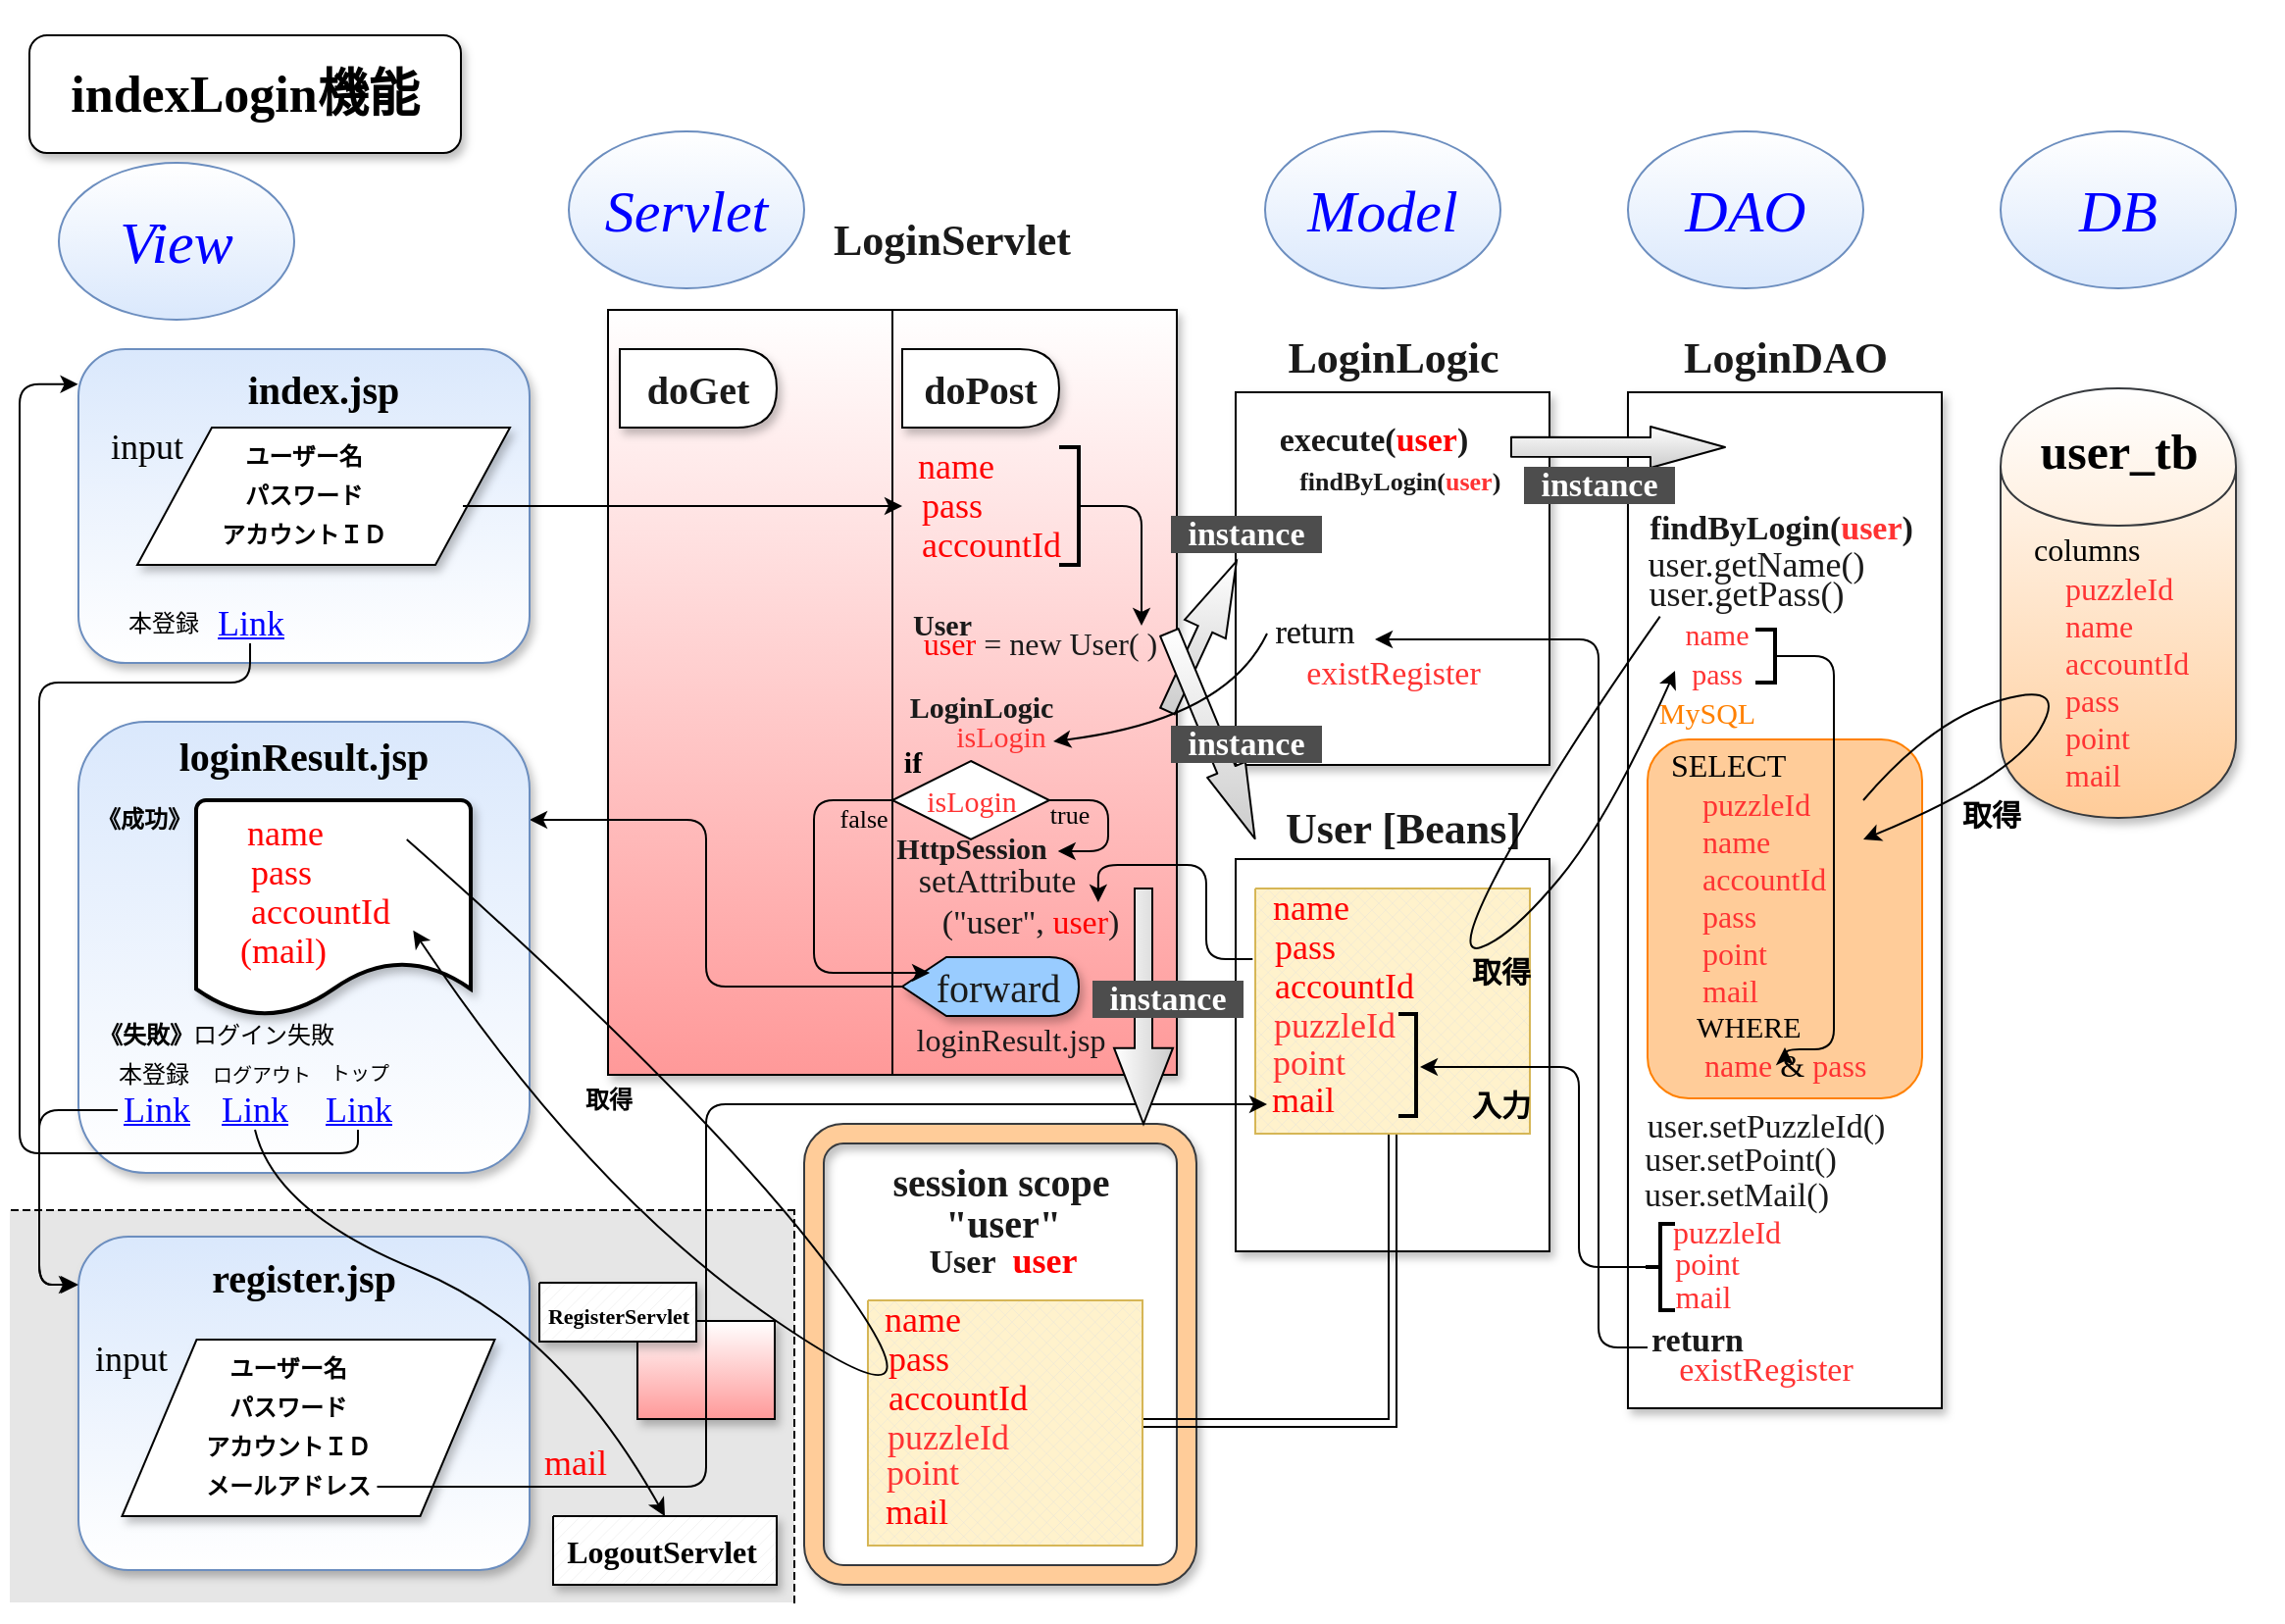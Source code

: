 <mxfile version="13.3.1" type="device"><diagram id="QPoY-vpcCFSdXZJD6FM7" name="ページ1"><mxGraphModel dx="1086" dy="1633" grid="1" gridSize="10" guides="1" tooltips="1" connect="1" arrows="1" fold="1" page="1" pageScale="1" pageWidth="1169" pageHeight="827" math="0" shadow="0"><root><mxCell id="0"/><mxCell id="1" parent="0"/><mxCell id="oRYiJthexPMPnbaSj2O3-43" value="" style="shape=partialRectangle;whiteSpace=wrap;html=1;bottom=0;right=0;fillColor=#E6E6E6;fontSize=17;flipH=1;dashed=1;" vertex="1" parent="1"><mxGeometry x="10" y="-210" width="400" height="200" as="geometry"/></mxCell><mxCell id="UC2Z-xku0_6Qeb9nt9-P-64" value="" style="rounded=0;whiteSpace=wrap;html=1;labelBackgroundColor=none;fillColor=#FFFFFF;gradientColor=none;fontFamily=Times New Roman;fontSize=17;fontColor=#FFFFFF;shadow=1;" parent="1" vertex="1"><mxGeometry x="835" y="-627" width="160" height="518" as="geometry"/></mxCell><mxCell id="UC2Z-xku0_6Qeb9nt9-P-124" value="" style="rounded=1;whiteSpace=wrap;html=1;shadow=0;fillColor=#ffcc99;fontFamily=Times New Roman;fontSize=15;align=left;strokeColor=#FF8000;" parent="1" vertex="1"><mxGeometry x="845" y="-450" width="140" height="183" as="geometry"/></mxCell><mxCell id="6KeCj7xjUe7xopuz2Fny-77" value="" style="verticalLabelPosition=bottom;verticalAlign=top;html=1;shape=mxgraph.basic.rounded_frame;dx=10;labelBackgroundColor=none;fillColor=#ffcc99;fontFamily=Times New Roman;fontSize=17;strokeColor=#36393d;shadow=1;" parent="1" vertex="1"><mxGeometry x="415" y="-254" width="200" height="235" as="geometry"/></mxCell><mxCell id="6KeCj7xjUe7xopuz2Fny-78" value="&lt;b style=&quot;font-size: 20px;&quot;&gt;&lt;font style=&quot;font-size: 20px;&quot;&gt;session scope&lt;/font&gt;&lt;/b&gt;" style="text;html=1;align=center;verticalAlign=middle;resizable=0;points=[];autosize=1;fontSize=20;fontFamily=Times New Roman;fontColor=#1A1A1A;" parent="6KeCj7xjUe7xopuz2Fny-77" vertex="1"><mxGeometry x="35.003" y="14.003" width="130" height="30" as="geometry"/></mxCell><mxCell id="6KeCj7xjUe7xopuz2Fny-79" value="&quot;user&quot;" style="text;html=1;align=center;verticalAlign=middle;resizable=0;points=[];autosize=1;fontSize=20;fontFamily=Times New Roman;fontColor=#1A1A1A;fontStyle=1" parent="6KeCj7xjUe7xopuz2Fny-77" vertex="1"><mxGeometry x="66.253" y="35" width="70" height="30" as="geometry"/></mxCell><mxCell id="6KeCj7xjUe7xopuz2Fny-82" value="&lt;b&gt;User&amp;nbsp; &lt;font style=&quot;font-size: 18px&quot; color=&quot;#ff0000&quot;&gt;user&lt;/font&gt;&lt;/b&gt;" style="text;html=1;align=center;verticalAlign=middle;resizable=0;points=[];autosize=1;fontSize=17;fontFamily=Times New Roman;fontColor=#1A1A1A;" parent="6KeCj7xjUe7xopuz2Fny-77" vertex="1"><mxGeometry x="56.25" y="55" width="90" height="30" as="geometry"/></mxCell><mxCell id="6KeCj7xjUe7xopuz2Fny-43" value="" style="rounded=0;whiteSpace=wrap;html=1;labelBackgroundColor=none;fontFamily=Times New Roman;fontSize=15;shadow=1;" parent="1" vertex="1"><mxGeometry x="635" y="-389" width="160" height="200" as="geometry"/></mxCell><mxCell id="UC2Z-xku0_6Qeb9nt9-P-14" style="edgeStyle=orthogonalEdgeStyle;rounded=0;orthogonalLoop=1;jettySize=auto;html=1;exitX=0.5;exitY=1;exitDx=0;exitDy=0;exitPerimeter=0;entryX=1;entryY=0.5;entryDx=0;entryDy=0;entryPerimeter=0;shape=link;" parent="1" source="6KeCj7xjUe7xopuz2Fny-51" target="UC2Z-xku0_6Qeb9nt9-P-86" edge="1"><mxGeometry relative="1" as="geometry"><mxPoint x="586.25" y="-84" as="targetPoint"/><Array as="points"><mxPoint x="715" y="-101"/></Array></mxGeometry></mxCell><mxCell id="6KeCj7xjUe7xopuz2Fny-51" value="" style="verticalLabelPosition=bottom;verticalAlign=top;html=1;shape=mxgraph.basic.patternFillRect;fillStyle=diagGrid;step=5;fillStrokeWidth=0.2;fillStrokeColor=#dddddd;labelBackgroundColor=none;fillColor=#fff2cc;fontFamily=Times New Roman;fontSize=22;strokeColor=#d6b656;shadow=0;" parent="1" vertex="1"><mxGeometry x="645" y="-374" width="140" height="125" as="geometry"/></mxCell><mxCell id="ID-fYk0ZeCAciEOHCTez-2" value="" style="rounded=1;whiteSpace=wrap;html=1;fontFamily=Times New Roman;fontSize=20;fillColor=#dae8fc;strokeColor=#6c8ebf;gradientColor=#ffffff;shadow=1;" parent="1" vertex="1"><mxGeometry x="45" y="-649" width="230" height="160" as="geometry"/></mxCell><mxCell id="6KeCj7xjUe7xopuz2Fny-11" value="" style="rounded=1;whiteSpace=wrap;html=1;fontFamily=Times New Roman;fontSize=20;fillColor=#dae8fc;strokeColor=#6c8ebf;gradientColor=#ffffff;shadow=1;" parent="1" vertex="1"><mxGeometry x="45" y="-196.5" width="230" height="170" as="geometry"/></mxCell><mxCell id="6KeCj7xjUe7xopuz2Fny-5" value="" style="shape=parallelogram;perimeter=parallelogramPerimeter;whiteSpace=wrap;html=1;gradientColor=#ffffff;fontFamily=Times New Roman;fontSize=15;shadow=1;" parent="1" vertex="1"><mxGeometry x="75" y="-609" width="190" height="70" as="geometry"/></mxCell><mxCell id="ID-fYk0ZeCAciEOHCTez-1" value="&lt;font style=&quot;font-size: 26px&quot;&gt;indexLogin機能&lt;/font&gt;" style="rounded=1;whiteSpace=wrap;html=1;fontSize=20;fontFamily=Times New Roman;fontStyle=1;shadow=1;" parent="1" vertex="1"><mxGeometry x="20" y="-809" width="220" height="60" as="geometry"/></mxCell><mxCell id="ID-fYk0ZeCAciEOHCTez-3" value="&lt;i&gt;&lt;font style=&quot;font-size: 30px&quot;&gt;View&lt;/font&gt;&lt;/i&gt;" style="ellipse;whiteSpace=wrap;html=1;fontFamily=Times New Roman;fontSize=20;fillColor=#dae8fc;strokeColor=#6c8ebf;gradientColor=#ffffff;gradientDirection=north;fontColor=#0000FF;" parent="1" vertex="1"><mxGeometry x="35" y="-744" width="120" height="80" as="geometry"/></mxCell><mxCell id="6KeCj7xjUe7xopuz2Fny-1" value="index.jsp" style="text;html=1;strokeColor=none;fillColor=none;align=center;verticalAlign=middle;whiteSpace=wrap;rounded=0;fontFamily=Times New Roman;fontSize=20;fontStyle=1" parent="1" vertex="1"><mxGeometry x="125" y="-649" width="90" height="40" as="geometry"/></mxCell><mxCell id="6KeCj7xjUe7xopuz2Fny-2" value="ユーザー名" style="text;html=1;strokeColor=none;fillColor=none;align=center;verticalAlign=middle;whiteSpace=wrap;rounded=0;fontFamily=Times New Roman;fontSize=12;fontStyle=1" parent="1" vertex="1"><mxGeometry x="115" y="-609" width="90" height="30" as="geometry"/></mxCell><mxCell id="6KeCj7xjUe7xopuz2Fny-6" value="パスワード" style="text;html=1;strokeColor=none;fillColor=none;align=center;verticalAlign=middle;whiteSpace=wrap;rounded=0;fontFamily=Times New Roman;fontSize=12;fontStyle=1" parent="1" vertex="1"><mxGeometry x="115" y="-589" width="90" height="30" as="geometry"/></mxCell><mxCell id="6KeCj7xjUe7xopuz2Fny-7" value="アカウントＩＤ" style="text;html=1;strokeColor=none;fillColor=none;align=center;verticalAlign=middle;whiteSpace=wrap;rounded=0;fontFamily=Times New Roman;fontSize=12;fontStyle=1" parent="1" vertex="1"><mxGeometry x="115" y="-569" width="90" height="30" as="geometry"/></mxCell><mxCell id="6KeCj7xjUe7xopuz2Fny-10" value="input" style="text;html=1;strokeColor=none;fillColor=none;align=center;verticalAlign=middle;whiteSpace=wrap;rounded=0;fontFamily=Times New Roman;fontSize=18;" parent="1" vertex="1"><mxGeometry x="50" y="-609" width="60" height="20" as="geometry"/></mxCell><mxCell id="6KeCj7xjUe7xopuz2Fny-13" value="Link" style="text;html=1;strokeColor=none;fillColor=none;align=center;verticalAlign=middle;whiteSpace=wrap;rounded=0;fontFamily=Times New Roman;fontSize=18;fontColor=#0000FF;fontStyle=4" parent="1" vertex="1"><mxGeometry x="112.5" y="-519" width="40" height="20" as="geometry"/></mxCell><mxCell id="6KeCj7xjUe7xopuz2Fny-12" value="" style="edgeStyle=orthogonalEdgeStyle;rounded=1;orthogonalLoop=1;jettySize=auto;html=1;fontFamily=Times New Roman;fontSize=18;exitX=0.5;exitY=1;exitDx=0;exitDy=0;" parent="1" source="6KeCj7xjUe7xopuz2Fny-13" edge="1"><mxGeometry relative="1" as="geometry"><Array as="points"><mxPoint x="133" y="-479"/><mxPoint x="25" y="-479"/><mxPoint x="25" y="-172"/></Array><mxPoint x="44" y="-172" as="targetPoint"/></mxGeometry></mxCell><mxCell id="6KeCj7xjUe7xopuz2Fny-17" value="register.jsp" style="text;html=1;strokeColor=none;fillColor=none;align=center;verticalAlign=middle;whiteSpace=wrap;rounded=0;fontFamily=Times New Roman;fontSize=20;fontStyle=1" parent="1" vertex="1"><mxGeometry x="115" y="-196.5" width="90" height="40" as="geometry"/></mxCell><mxCell id="6KeCj7xjUe7xopuz2Fny-18" value="" style="shape=parallelogram;perimeter=parallelogramPerimeter;whiteSpace=wrap;html=1;gradientColor=#ffffff;fontFamily=Times New Roman;fontSize=15;shadow=1;" parent="1" vertex="1"><mxGeometry x="67.25" y="-144" width="190" height="90" as="geometry"/></mxCell><mxCell id="6KeCj7xjUe7xopuz2Fny-19" value="ユーザー名" style="text;html=1;strokeColor=none;fillColor=none;align=center;verticalAlign=middle;whiteSpace=wrap;rounded=0;fontFamily=Times New Roman;fontSize=12;fontStyle=1" parent="1" vertex="1"><mxGeometry x="107.25" y="-144" width="90" height="30" as="geometry"/></mxCell><mxCell id="6KeCj7xjUe7xopuz2Fny-20" value="パスワード" style="text;html=1;strokeColor=none;fillColor=none;align=center;verticalAlign=middle;whiteSpace=wrap;rounded=0;fontFamily=Times New Roman;fontSize=12;fontStyle=1" parent="1" vertex="1"><mxGeometry x="107.25" y="-124" width="90" height="30" as="geometry"/></mxCell><mxCell id="6KeCj7xjUe7xopuz2Fny-21" value="アカウントＩＤ" style="text;html=1;strokeColor=none;fillColor=none;align=center;verticalAlign=middle;whiteSpace=wrap;rounded=0;fontFamily=Times New Roman;fontSize=12;fontStyle=1" parent="1" vertex="1"><mxGeometry x="107.25" y="-104" width="90" height="30" as="geometry"/></mxCell><mxCell id="6KeCj7xjUe7xopuz2Fny-22" value="input" style="text;html=1;strokeColor=none;fillColor=none;align=center;verticalAlign=middle;whiteSpace=wrap;rounded=0;fontFamily=Times New Roman;fontSize=18;" parent="1" vertex="1"><mxGeometry x="42.25" y="-144" width="60" height="20" as="geometry"/></mxCell><mxCell id="6KeCj7xjUe7xopuz2Fny-24" value="メールアドレス" style="text;html=1;strokeColor=none;fillColor=none;align=center;verticalAlign=middle;whiteSpace=wrap;rounded=0;fontFamily=Times New Roman;fontSize=12;fontStyle=1" parent="1" vertex="1"><mxGeometry x="107.25" y="-84" width="90" height="30" as="geometry"/></mxCell><mxCell id="6KeCj7xjUe7xopuz2Fny-25" value="&lt;span style=&quot;font-size: 30px&quot;&gt;&lt;i&gt;Servlet&lt;/i&gt;&lt;/span&gt;" style="ellipse;whiteSpace=wrap;html=1;fontFamily=Times New Roman;fontSize=20;fillColor=#dae8fc;strokeColor=#6c8ebf;gradientColor=#ffffff;gradientDirection=north;fontColor=#0000FF;" parent="1" vertex="1"><mxGeometry x="295" y="-760" width="120" height="80" as="geometry"/></mxCell><mxCell id="UC2Z-xku0_6Qeb9nt9-P-68" style="edgeStyle=orthogonalEdgeStyle;rounded=1;comic=0;orthogonalLoop=1;jettySize=auto;html=1;exitX=1.014;exitY=0.7;exitDx=0;exitDy=0;entryX=1;entryY=0.687;entryDx=0;entryDy=0;entryPerimeter=0;fontFamily=Times New Roman;fontSize=16;exitPerimeter=0;" parent="1" source="6KeCj7xjUe7xopuz2Fny-75" target="6KeCj7xjUe7xopuz2Fny-75" edge="1"><mxGeometry relative="1" as="geometry"><Array as="points"><mxPoint x="605" y="-384"/></Array></mxGeometry></mxCell><mxCell id="UC2Z-xku0_6Qeb9nt9-P-69" style="edgeStyle=orthogonalEdgeStyle;rounded=1;comic=0;orthogonalLoop=1;jettySize=auto;html=1;exitX=1;exitY=0.5;exitDx=0;exitDy=0;fontFamily=Times New Roman;fontSize=16;" parent="1" source="6KeCj7xjUe7xopuz2Fny-27" edge="1"><mxGeometry relative="1" as="geometry"><mxPoint x="605" y="-474" as="targetPoint"/></mxGeometry></mxCell><mxCell id="6KeCj7xjUe7xopuz2Fny-27" value="" style="shape=process;whiteSpace=wrap;html=1;backgroundOutline=1;gradientColor=#ffffff;fontFamily=Times New Roman;fontSize=12;fontColor=#0000FF;size=0.5;labelBackgroundColor=none;fillColor=#FF9999;gradientDirection=north;shadow=1;" parent="1" vertex="1"><mxGeometry x="315" y="-669" width="290" height="390" as="geometry"/></mxCell><mxCell id="6KeCj7xjUe7xopuz2Fny-28" value="&lt;b&gt;&lt;font color=&quot;#1a1a1a&quot; style=&quot;font-size: 20px&quot;&gt;doGet&lt;/font&gt;&lt;/b&gt;" style="shape=delay;whiteSpace=wrap;html=1;gradientColor=#ffffff;fontFamily=Times New Roman;fontSize=12;fontColor=#0000FF;spacingLeft=0;shadow=1;" parent="1" vertex="1"><mxGeometry x="321" y="-649" width="80" height="40" as="geometry"/></mxCell><mxCell id="6KeCj7xjUe7xopuz2Fny-29" value="&lt;font style=&quot;font-size: 20px&quot;&gt;doPost&lt;/font&gt;" style="shape=delay;whiteSpace=wrap;html=1;gradientColor=#ffffff;fontFamily=Times New Roman;fontSize=12;fontColor=#1A1A1A;fontStyle=1;shadow=1;" parent="1" vertex="1"><mxGeometry x="465" y="-649" width="80" height="40" as="geometry"/></mxCell><mxCell id="6KeCj7xjUe7xopuz2Fny-30" value="&lt;span style=&quot;font-size: 18px&quot;&gt;&lt;font color=&quot;#ff0000&quot;&gt;name&lt;/font&gt;&lt;/span&gt;" style="text;html=1;align=center;verticalAlign=middle;resizable=0;points=[];autosize=1;fontSize=12;fontFamily=Times New Roman;fontColor=#1A1A1A;spacingLeft=3;" parent="1" vertex="1"><mxGeometry x="460" y="-599" width="60" height="20" as="geometry"/></mxCell><mxCell id="6KeCj7xjUe7xopuz2Fny-31" value="&lt;span style=&quot;font-size: 18px&quot;&gt;&lt;font color=&quot;#ff0000&quot;&gt;pass&lt;/font&gt;&lt;/span&gt;" style="text;html=1;align=center;verticalAlign=middle;resizable=0;points=[];autosize=1;fontSize=12;fontFamily=Times New Roman;fontColor=#1A1A1A;" parent="1" vertex="1"><mxGeometry x="465" y="-579" width="50" height="20" as="geometry"/></mxCell><mxCell id="6KeCj7xjUe7xopuz2Fny-32" value="&lt;span style=&quot;font-size: 18px&quot;&gt;&lt;font color=&quot;#ff0000&quot;&gt;accountId&lt;/font&gt;&lt;/span&gt;" style="text;html=1;align=center;verticalAlign=middle;resizable=0;points=[];autosize=1;fontSize=12;fontFamily=Times New Roman;fontColor=#1A1A1A;" parent="1" vertex="1"><mxGeometry x="465" y="-559" width="90" height="20" as="geometry"/></mxCell><mxCell id="6KeCj7xjUe7xopuz2Fny-35" value="" style="edgeStyle=elbowEdgeStyle;elbow=horizontal;endArrow=classic;html=1;fontFamily=Times New Roman;fontSize=12;fontColor=#1A1A1A;" parent="1" target="6KeCj7xjUe7xopuz2Fny-31" edge="1"><mxGeometry width="50" height="50" relative="1" as="geometry"><mxPoint x="241" y="-569" as="sourcePoint"/><mxPoint x="295" y="-629" as="targetPoint"/><Array as="points"><mxPoint x="270" y="-569"/><mxPoint x="295" y="-569"/></Array></mxGeometry></mxCell><mxCell id="6KeCj7xjUe7xopuz2Fny-36" value="&lt;span style=&quot;font-size: 30px&quot;&gt;&lt;i&gt;Model&lt;/i&gt;&lt;/span&gt;" style="ellipse;whiteSpace=wrap;html=1;fontFamily=Times New Roman;fontSize=20;fillColor=#dae8fc;strokeColor=#6c8ebf;gradientColor=#ffffff;gradientDirection=north;fontColor=#0000FF;" parent="1" vertex="1"><mxGeometry x="650" y="-760" width="120" height="80" as="geometry"/></mxCell><mxCell id="6KeCj7xjUe7xopuz2Fny-42" value="&lt;b style=&quot;font-size: 15px;&quot;&gt;User&lt;/b&gt;" style="text;html=1;align=center;verticalAlign=middle;resizable=0;points=[];autosize=1;fontSize=15;fontFamily=Times New Roman;fontColor=#1A1A1A;" parent="1" vertex="1"><mxGeometry x="460" y="-519" width="50" height="20" as="geometry"/></mxCell><mxCell id="6KeCj7xjUe7xopuz2Fny-44" value="LoginServlet" style="text;html=1;align=center;verticalAlign=middle;resizable=0;points=[];autosize=1;fontSize=22;fontFamily=Times New Roman;fontColor=#1A1A1A;fontStyle=1" parent="1" vertex="1"><mxGeometry x="420" y="-719" width="140" height="30" as="geometry"/></mxCell><mxCell id="6KeCj7xjUe7xopuz2Fny-45" value="User [Beans]" style="text;html=1;align=center;verticalAlign=middle;resizable=0;points=[];autosize=1;fontSize=22;fontFamily=Times New Roman;fontColor=#1A1A1A;fontStyle=1" parent="1" vertex="1"><mxGeometry x="650" y="-419" width="140" height="30" as="geometry"/></mxCell><mxCell id="6KeCj7xjUe7xopuz2Fny-46" value="&lt;span style=&quot;font-size: 18px&quot;&gt;&lt;font color=&quot;#ff0000&quot;&gt;accountId&lt;/font&gt;&lt;/span&gt;" style="text;html=1;align=center;verticalAlign=middle;resizable=0;points=[];autosize=1;fontSize=12;fontFamily=Times New Roman;fontColor=#1A1A1A;" parent="1" vertex="1"><mxGeometry x="645" y="-334" width="90" height="20" as="geometry"/></mxCell><mxCell id="6KeCj7xjUe7xopuz2Fny-48" value="&lt;span style=&quot;font-size: 18px&quot;&gt;&lt;font color=&quot;#ff0000&quot;&gt;pass&lt;/font&gt;&lt;/span&gt;" style="text;html=1;align=center;verticalAlign=middle;resizable=0;points=[];autosize=1;fontSize=12;fontFamily=Times New Roman;fontColor=#1A1A1A;" parent="1" vertex="1"><mxGeometry x="645" y="-354" width="50" height="20" as="geometry"/></mxCell><mxCell id="UC2Z-xku0_6Qeb9nt9-P-25" value="" style="edgeStyle=orthogonalEdgeStyle;rounded=1;comic=0;orthogonalLoop=1;jettySize=auto;html=1;fontFamily=Times New Roman;entryX=0.871;entryY=0.5;entryDx=0;entryDy=0;entryPerimeter=0;exitX=-0.015;exitY=-0.2;exitDx=0;exitDy=0;exitPerimeter=0;" parent="1" source="6KeCj7xjUe7xopuz2Fny-46" target="6KeCj7xjUe7xopuz2Fny-75" edge="1"><mxGeometry relative="1" as="geometry"><Array as="points"><mxPoint x="620" y="-338"/><mxPoint x="620" y="-386"/><mxPoint x="565" y="-386"/></Array></mxGeometry></mxCell><mxCell id="6KeCj7xjUe7xopuz2Fny-49" value="&lt;span style=&quot;font-size: 18px&quot;&gt;&lt;font color=&quot;#ff0000&quot;&gt;name&lt;/font&gt;&lt;/span&gt;" style="text;html=1;align=center;verticalAlign=middle;resizable=0;points=[];autosize=1;fontSize=12;fontFamily=Times New Roman;fontColor=#1A1A1A;spacingLeft=5;" parent="1" vertex="1"><mxGeometry x="640" y="-374" width="60" height="20" as="geometry"/></mxCell><mxCell id="6KeCj7xjUe7xopuz2Fny-50" value="&lt;font color=&quot;#ff0000&quot;&gt;&lt;span style=&quot;font-size: 18px&quot;&gt;mail&lt;/span&gt;&lt;/font&gt;" style="text;html=1;align=center;verticalAlign=middle;resizable=0;points=[];autosize=1;fontSize=12;fontFamily=Times New Roman;fontColor=#1A1A1A;spacingLeft=-2;" parent="1" vertex="1"><mxGeometry x="645" y="-276" width="50" height="20" as="geometry"/></mxCell><mxCell id="6KeCj7xjUe7xopuz2Fny-52" value="" style="edgeStyle=segmentEdgeStyle;endArrow=classic;html=1;fontFamily=Times New Roman;fontSize=22;fontColor=#1A1A1A;endSize=6;targetPerimeterSpacing=0;" parent="1" edge="1"><mxGeometry width="50" height="50" relative="1" as="geometry"><mxPoint x="555" y="-569" as="sourcePoint"/><mxPoint x="587" y="-508" as="targetPoint"/><Array as="points"><mxPoint x="587" y="-569"/></Array></mxGeometry></mxCell><mxCell id="6KeCj7xjUe7xopuz2Fny-53" value="" style="strokeWidth=2;html=1;shape=mxgraph.flowchart.annotation_1;align=left;pointerEvents=1;labelBackgroundColor=none;fillColor=#3399FF;gradientColor=#ffffff;fontFamily=Times New Roman;fontSize=22;fontColor=#1A1A1A;flipH=1;" parent="1" vertex="1"><mxGeometry x="545" y="-599" width="10" height="60" as="geometry"/></mxCell><mxCell id="6KeCj7xjUe7xopuz2Fny-58" value="&lt;font color=&quot;#ff0000&quot;&gt;&lt;span style=&quot;font-size: 18px&quot;&gt;mail&lt;/span&gt;&lt;/font&gt;" style="text;html=1;align=center;verticalAlign=middle;resizable=0;points=[];autosize=1;fontSize=12;fontFamily=Times New Roman;fontColor=#1A1A1A;spacingLeft=3;" parent="1" vertex="1"><mxGeometry x="271" y="-91.5" width="50" height="20" as="geometry"/></mxCell><mxCell id="6KeCj7xjUe7xopuz2Fny-59" value="&lt;span style=&quot;font-size: 30px&quot;&gt;&lt;i&gt;DAO&lt;/i&gt;&lt;/span&gt;" style="ellipse;whiteSpace=wrap;html=1;fontFamily=Times New Roman;fontSize=20;fillColor=#dae8fc;strokeColor=#6c8ebf;gradientColor=#ffffff;gradientDirection=north;fontColor=#0000FF;" parent="1" vertex="1"><mxGeometry x="835" y="-760" width="120" height="80" as="geometry"/></mxCell><mxCell id="6KeCj7xjUe7xopuz2Fny-60" value="&lt;span style=&quot;font-size: 30px&quot;&gt;&lt;i&gt;DB&lt;/i&gt;&lt;/span&gt;" style="ellipse;whiteSpace=wrap;html=1;fontFamily=Times New Roman;fontSize=20;fillColor=#dae8fc;strokeColor=#6c8ebf;gradientColor=#ffffff;gradientDirection=north;fontColor=#0000FF;" parent="1" vertex="1"><mxGeometry x="1025" y="-760" width="120" height="80" as="geometry"/></mxCell><mxCell id="6KeCj7xjUe7xopuz2Fny-61" value="" style="shape=cylinder;whiteSpace=wrap;html=1;boundedLbl=1;backgroundOutline=1;labelBackgroundColor=none;fillColor=#ffcc99;fontFamily=Times New Roman;fontSize=17;gradientDirection=north;strokeColor=#36393d;gradientColor=#ffffff;shadow=1;" parent="1" vertex="1"><mxGeometry x="1025" y="-629" width="120" height="219" as="geometry"/></mxCell><mxCell id="6KeCj7xjUe7xopuz2Fny-62" value="" style="rounded=0;whiteSpace=wrap;html=1;labelBackgroundColor=none;fillColor=#FFFFFF;gradientColor=none;fontFamily=Times New Roman;fontSize=17;fontColor=#FFFFFF;shadow=1;" parent="1" vertex="1"><mxGeometry x="635" y="-627" width="160" height="190" as="geometry"/></mxCell><mxCell id="6KeCj7xjUe7xopuz2Fny-64" value="LoginLogic" style="text;html=1;align=center;verticalAlign=middle;resizable=0;points=[];autosize=1;fontSize=22;fontFamily=Times New Roman;fontColor=#1A1A1A;fontStyle=1" parent="1" vertex="1"><mxGeometry x="655" y="-659" width="120" height="30" as="geometry"/></mxCell><mxCell id="6KeCj7xjUe7xopuz2Fny-55" value="&lt;font style=&quot;background-color: rgb(77, 77, 77); font-size: 17px;&quot;&gt;&amp;nbsp; instance&amp;nbsp;&amp;nbsp;&lt;/font&gt;" style="text;html=1;align=center;verticalAlign=middle;resizable=0;points=[];autosize=1;fontSize=17;fontFamily=Times New Roman;fontColor=#FFFFFF;fontStyle=1" parent="1" vertex="1"><mxGeometry x="595" y="-569" width="90" height="30" as="geometry"/></mxCell><mxCell id="6KeCj7xjUe7xopuz2Fny-65" value="&lt;b style=&quot;font-size: 15px&quot;&gt;LoginLogic&lt;/b&gt;" style="text;html=1;align=center;verticalAlign=middle;resizable=0;points=[];autosize=1;fontSize=15;fontFamily=Times New Roman;fontColor=#1A1A1A;" parent="1" vertex="1"><mxGeometry x="460" y="-477" width="90" height="20" as="geometry"/></mxCell><mxCell id="6KeCj7xjUe7xopuz2Fny-68" value="" style="shape=flexArrow;endArrow=classic;html=1;fontFamily=Times New Roman;fontSize=17;fontColor=#FFFFFF;entryX=0.004;entryY=0.451;entryDx=0;entryDy=0;entryPerimeter=0;endWidth=14;endSize=12.37;fillColor=#ffffff;gradientColor=#CCCCCC;rounded=0;width=8;" parent="1" target="6KeCj7xjUe7xopuz2Fny-62" edge="1"><mxGeometry width="50" height="50" relative="1" as="geometry"><mxPoint x="600" y="-464" as="sourcePoint"/><mxPoint x="640" y="-369" as="targetPoint"/></mxGeometry></mxCell><mxCell id="6KeCj7xjUe7xopuz2Fny-69" value="" style="shape=flexArrow;endArrow=classic;html=1;fillColor=#ffffff;gradientColor=#CCCCCC;fontFamily=Times New Roman;fontSize=17;fontColor=#FFFFFF;width=10;endSize=12.33;endWidth=10;" parent="1" edge="1"><mxGeometry width="50" height="50" relative="1" as="geometry"><mxPoint x="601" y="-505" as="sourcePoint"/><mxPoint x="645" y="-399" as="targetPoint"/></mxGeometry></mxCell><mxCell id="6KeCj7xjUe7xopuz2Fny-70" value="&lt;font style=&quot;background-color: rgb(77, 77, 77); font-size: 17px;&quot;&gt;&amp;nbsp; instance&amp;nbsp;&amp;nbsp;&lt;/font&gt;" style="text;html=1;align=center;verticalAlign=middle;resizable=0;points=[];autosize=1;fontSize=17;fontFamily=Times New Roman;fontColor=#FFFFFF;fontStyle=1" parent="1" vertex="1"><mxGeometry x="595" y="-462" width="90" height="30" as="geometry"/></mxCell><mxCell id="6KeCj7xjUe7xopuz2Fny-71" value="&lt;b&gt;&lt;font color=&quot;#1a1a1a&quot;&gt;execute(&lt;/font&gt;&lt;font color=&quot;#ff0000&quot;&gt;user&lt;/font&gt;&lt;font color=&quot;#1a1a1a&quot;&gt;)&lt;/font&gt;&lt;/b&gt;" style="text;html=1;align=center;verticalAlign=middle;resizable=0;points=[];autosize=1;fontSize=17;fontFamily=Times New Roman;fontColor=#FFFFFF;" parent="1" vertex="1"><mxGeometry x="650" y="-617" width="110" height="30" as="geometry"/></mxCell><mxCell id="6KeCj7xjUe7xopuz2Fny-72" value="&lt;b style=&quot;font-size: 15px&quot;&gt;HttpSession&lt;/b&gt;" style="text;html=1;align=center;verticalAlign=middle;resizable=0;points=[];autosize=1;fontSize=15;fontFamily=Times New Roman;fontColor=#1A1A1A;" parent="1" vertex="1"><mxGeometry x="455" y="-405" width="90" height="20" as="geometry"/></mxCell><mxCell id="6KeCj7xjUe7xopuz2Fny-75" value="setAttribute&lt;br&gt;&amp;nbsp; &amp;nbsp; &amp;nbsp; &amp;nbsp; (&quot;user&quot;, &lt;font color=&quot;#ff0000&quot;&gt;user&lt;/font&gt;)" style="text;html=1;align=center;verticalAlign=middle;resizable=0;points=[];autosize=1;fontSize=17;fontFamily=Times New Roman;fontColor=#1A1A1A;" parent="1" vertex="1"><mxGeometry x="443" y="-392" width="140" height="50" as="geometry"/></mxCell><mxCell id="6KeCj7xjUe7xopuz2Fny-84" value="&lt;font style=&quot;font-size: 16px&quot;&gt;loginResult.jsp&lt;/font&gt;" style="text;html=1;align=center;verticalAlign=middle;resizable=0;points=[];autosize=1;fontSize=20;fontFamily=Times New Roman;fontColor=#1A1A1A;" parent="1" vertex="1"><mxGeometry x="465" y="-314" width="110" height="30" as="geometry"/></mxCell><mxCell id="UC2Z-xku0_6Qeb9nt9-P-20" style="edgeStyle=orthogonalEdgeStyle;rounded=1;orthogonalLoop=1;jettySize=auto;html=1;exitX=0;exitY=0.5;exitDx=0;exitDy=0;exitPerimeter=0;comic=0;" parent="1" source="6KeCj7xjUe7xopuz2Fny-87" target="UC2Z-xku0_6Qeb9nt9-P-16" edge="1"><mxGeometry relative="1" as="geometry"><Array as="points"><mxPoint x="365" y="-324"/><mxPoint x="365" y="-409"/></Array></mxGeometry></mxCell><mxCell id="6KeCj7xjUe7xopuz2Fny-87" value="forward" style="shape=display;whiteSpace=wrap;html=1;labelBackgroundColor=none;fillColor=#99CCFF;gradientColor=none;fontFamily=Times New Roman;fontSize=20;fontColor=#1A1A1A;spacingLeft=8;shadow=1;" parent="1" vertex="1"><mxGeometry x="465" y="-339" width="90" height="30" as="geometry"/></mxCell><mxCell id="6KeCj7xjUe7xopuz2Fny-57" value="" style="edgeStyle=elbowEdgeStyle;elbow=horizontal;endArrow=classic;html=1;fontFamily=Times New Roman;fontSize=17;fontColor=#FFFFFF;exitX=1;exitY=0.5;exitDx=0;exitDy=0;" parent="1" source="6KeCj7xjUe7xopuz2Fny-24" edge="1"><mxGeometry width="50" height="50" relative="1" as="geometry"><mxPoint x="202.5" y="-213" as="sourcePoint"/><mxPoint x="651" y="-264" as="targetPoint"/><Array as="points"><mxPoint x="365" y="-179"/><mxPoint x="365" y="-264"/><mxPoint x="365" y="-159"/><mxPoint x="395" y="-309"/><mxPoint x="385" y="-499"/><mxPoint x="445" y="-546"/><mxPoint x="395" y="-529"/><mxPoint x="375" y="-469"/><mxPoint x="545" y="-519"/><mxPoint x="435" y="-69"/><mxPoint x="625" y="-219"/><mxPoint x="605" y="-229"/><mxPoint x="465" y="-69"/><mxPoint x="375" y="-59"/><mxPoint x="205" y="-69"/><mxPoint x="625" y="-159"/><mxPoint x="625" y="-419"/><mxPoint x="635" y="-329"/></Array></mxGeometry></mxCell><mxCell id="6KeCj7xjUe7xopuz2Fny-37" value="&lt;font color=&quot;#ff0000&quot;&gt;user &lt;/font&gt;= new User( )" style="text;html=1;align=center;verticalAlign=middle;resizable=0;points=[];autosize=1;fontSize=16;fontFamily=Times New Roman;fontColor=#1A1A1A;" parent="1" vertex="1"><mxGeometry x="470" y="-509" width="130" height="20" as="geometry"/></mxCell><mxCell id="6KeCj7xjUe7xopuz2Fny-76" value="" style="shape=singleArrow;direction=south;whiteSpace=wrap;html=1;labelBackgroundColor=none;fillColor=#CCCCCC;gradientColor=#ffffff;fontFamily=Times New Roman;fontSize=17;fontColor=#1A1A1A;arrowWidth=0.3;arrowSize=0.322;" parent="1" vertex="1"><mxGeometry x="573" y="-374" width="30" height="120" as="geometry"/></mxCell><mxCell id="UC2Z-xku0_6Qeb9nt9-P-15" value="&lt;font style=&quot;background-color: rgb(77, 77, 77); font-size: 17px;&quot;&gt;&amp;nbsp; instance&amp;nbsp;&amp;nbsp;&lt;/font&gt;" style="text;html=1;align=center;verticalAlign=middle;resizable=0;points=[];autosize=1;fontSize=17;fontFamily=Times New Roman;fontColor=#FFFFFF;fontStyle=1" parent="1" vertex="1"><mxGeometry x="555" y="-332" width="90" height="30" as="geometry"/></mxCell><mxCell id="UC2Z-xku0_6Qeb9nt9-P-16" value="" style="rounded=1;whiteSpace=wrap;html=1;fontFamily=Times New Roman;fontSize=20;fillColor=#dae8fc;strokeColor=#6c8ebf;gradientColor=#ffffff;shadow=1;" parent="1" vertex="1"><mxGeometry x="45" y="-459" width="230" height="230" as="geometry"/></mxCell><mxCell id="UC2Z-xku0_6Qeb9nt9-P-17" value="loginResult.jsp" style="text;html=1;strokeColor=none;fillColor=none;align=center;verticalAlign=middle;whiteSpace=wrap;rounded=0;fontFamily=Times New Roman;fontSize=20;fontStyle=1" parent="1" vertex="1"><mxGeometry x="115" y="-462" width="90" height="40" as="geometry"/></mxCell><mxCell id="UC2Z-xku0_6Qeb9nt9-P-23" value="《成功》" style="text;html=1;align=center;verticalAlign=middle;resizable=0;points=[];autosize=1;fontFamily=Times New Roman;fontStyle=1" parent="1" vertex="1"><mxGeometry x="47.5" y="-419" width="60" height="20" as="geometry"/></mxCell><mxCell id="UC2Z-xku0_6Qeb9nt9-P-24" value="" style="strokeWidth=2;html=1;shape=mxgraph.flowchart.document2;whiteSpace=wrap;size=0.25;rounded=1;shadow=1;fillColor=#FFFFFF;fontFamily=Times New Roman;" parent="1" vertex="1"><mxGeometry x="105" y="-419" width="140" height="110" as="geometry"/></mxCell><mxCell id="UC2Z-xku0_6Qeb9nt9-P-35" value="&lt;span style=&quot;font-size: 18px&quot;&gt;&lt;font color=&quot;#ff0000&quot;&gt;name&lt;/font&gt;&lt;/span&gt;" style="text;html=1;align=center;verticalAlign=middle;resizable=0;points=[];autosize=1;fontSize=12;fontFamily=Times New Roman;fontColor=#1A1A1A;spacingLeft=0;" parent="1" vertex="1"><mxGeometry x="124.75" y="-412" width="50" height="20" as="geometry"/></mxCell><mxCell id="UC2Z-xku0_6Qeb9nt9-P-36" value="&lt;span style=&quot;font-size: 18px&quot;&gt;&lt;font color=&quot;#ff0000&quot;&gt;accountId&lt;/font&gt;&lt;/span&gt;" style="text;html=1;align=center;verticalAlign=middle;resizable=0;points=[];autosize=1;fontSize=12;fontFamily=Times New Roman;fontColor=#1A1A1A;" parent="1" vertex="1"><mxGeometry x="122.5" y="-372" width="90" height="20" as="geometry"/></mxCell><mxCell id="UC2Z-xku0_6Qeb9nt9-P-37" value="&lt;span style=&quot;font-size: 18px&quot;&gt;&lt;font color=&quot;#ff0000&quot;&gt;pass&lt;/font&gt;&lt;/span&gt;" style="text;html=1;align=center;verticalAlign=middle;resizable=0;points=[];autosize=1;fontSize=12;fontFamily=Times New Roman;fontColor=#1A1A1A;" parent="1" vertex="1"><mxGeometry x="122.5" y="-392" width="50" height="20" as="geometry"/></mxCell><mxCell id="UC2Z-xku0_6Qeb9nt9-P-38" value="&lt;font color=&quot;#ff0000&quot;&gt;&lt;span style=&quot;font-size: 18px&quot;&gt;(mail)&lt;/span&gt;&lt;/font&gt;" style="text;html=1;align=center;verticalAlign=middle;resizable=0;points=[];autosize=1;fontSize=12;fontFamily=Times New Roman;fontColor=#1A1A1A;spacingLeft=3;" parent="1" vertex="1"><mxGeometry x="117.5" y="-352" width="60" height="20" as="geometry"/></mxCell><mxCell id="UC2Z-xku0_6Qeb9nt9-P-41" value="取得" style="text;html=1;align=center;verticalAlign=middle;resizable=0;points=[];autosize=1;fontFamily=Times New Roman;fontStyle=1" parent="1" vertex="1"><mxGeometry x="295" y="-276" width="40" height="20" as="geometry"/></mxCell><mxCell id="UC2Z-xku0_6Qeb9nt9-P-42" value="《失敗》&lt;span style=&quot;font-weight: normal&quot;&gt;ログイン失敗&lt;/span&gt;" style="text;html=1;align=center;verticalAlign=middle;resizable=0;points=[];autosize=1;fontFamily=Times New Roman;fontStyle=1" parent="1" vertex="1"><mxGeometry x="45" y="-309" width="140" height="20" as="geometry"/></mxCell><mxCell id="UC2Z-xku0_6Qeb9nt9-P-47" style="edgeStyle=orthogonalEdgeStyle;rounded=1;comic=0;orthogonalLoop=1;jettySize=auto;html=1;fontFamily=Times New Roman;" parent="1" source="UC2Z-xku0_6Qeb9nt9-P-43" edge="1"><mxGeometry relative="1" as="geometry"><mxPoint x="45" y="-172" as="targetPoint"/><Array as="points"><mxPoint x="25" y="-261"/><mxPoint x="25" y="-172"/></Array></mxGeometry></mxCell><mxCell id="UC2Z-xku0_6Qeb9nt9-P-43" value="Link" style="text;html=1;strokeColor=none;fillColor=none;align=center;verticalAlign=middle;whiteSpace=wrap;rounded=0;fontFamily=Times New Roman;fontSize=18;fontColor=#0000FF;fontStyle=4" parent="1" vertex="1"><mxGeometry x="65" y="-271" width="40" height="20" as="geometry"/></mxCell><mxCell id="UC2Z-xku0_6Qeb9nt9-P-48" value="" style="edgeStyle=orthogonalEdgeStyle;rounded=1;comic=0;orthogonalLoop=1;jettySize=auto;html=1;fontFamily=Times New Roman;entryX=-0.001;entryY=0.112;entryDx=0;entryDy=0;entryPerimeter=0;exitX=0.5;exitY=1;exitDx=0;exitDy=0;" parent="1" source="UC2Z-xku0_6Qeb9nt9-P-45" target="ID-fYk0ZeCAciEOHCTez-2" edge="1"><mxGeometry relative="1" as="geometry"><mxPoint x="35" y="-639" as="targetPoint"/><Array as="points"><mxPoint x="188" y="-239"/><mxPoint x="15" y="-239"/><mxPoint x="15" y="-631"/></Array></mxGeometry></mxCell><mxCell id="UC2Z-xku0_6Qeb9nt9-P-44" value="Link" style="text;html=1;strokeColor=none;fillColor=none;align=center;verticalAlign=middle;whiteSpace=wrap;rounded=0;fontFamily=Times New Roman;fontSize=18;fontColor=#0000FF;fontStyle=4" parent="1" vertex="1"><mxGeometry x="115" y="-271" width="40" height="20" as="geometry"/></mxCell><mxCell id="UC2Z-xku0_6Qeb9nt9-P-45" value="Link" style="text;html=1;strokeColor=none;fillColor=none;align=center;verticalAlign=middle;whiteSpace=wrap;rounded=0;fontFamily=Times New Roman;fontSize=18;fontColor=#0000FF;fontStyle=4" parent="1" vertex="1"><mxGeometry x="162.5" y="-271" width="50" height="20" as="geometry"/></mxCell><mxCell id="UC2Z-xku0_6Qeb9nt9-P-50" value="本登録" style="text;html=1;align=center;verticalAlign=middle;resizable=0;points=[];autosize=1;fontFamily=Times New Roman;" parent="1" vertex="1"><mxGeometry x="62.5" y="-519" width="50" height="20" as="geometry"/></mxCell><mxCell id="UC2Z-xku0_6Qeb9nt9-P-52" value="本登録" style="text;html=1;align=center;verticalAlign=middle;resizable=0;points=[];autosize=1;fontFamily=Times New Roman;" parent="1" vertex="1"><mxGeometry x="57.5" y="-289" width="50" height="20" as="geometry"/></mxCell><mxCell id="UC2Z-xku0_6Qeb9nt9-P-57" value="ログアウト" style="text;html=1;align=center;verticalAlign=middle;resizable=0;points=[];autosize=1;fontFamily=Times New Roman;fontSize=10;" parent="1" vertex="1"><mxGeometry x="102.5" y="-289" width="70" height="20" as="geometry"/></mxCell><mxCell id="UC2Z-xku0_6Qeb9nt9-P-58" value="&lt;font style=&quot;font-size: 10px&quot;&gt;トップ&lt;/font&gt;" style="text;html=1;align=center;verticalAlign=middle;resizable=0;points=[];autosize=1;fontFamily=Times New Roman;spacingBottom=2;" parent="1" vertex="1"><mxGeometry x="162.5" y="-289" width="50" height="20" as="geometry"/></mxCell><mxCell id="UC2Z-xku0_6Qeb9nt9-P-59" value="" style="verticalLabelPosition=bottom;verticalAlign=top;html=1;shape=mxgraph.basic.patternFillRect;fillStyle=diag;step=5;fillStrokeWidth=0.2;fillStrokeColor=#dddddd;rounded=1;shadow=1;fillColor=#FFFFFF;fontFamily=Times New Roman;fontSize=10;" parent="1" vertex="1"><mxGeometry x="287" y="-54" width="114" height="35" as="geometry"/></mxCell><mxCell id="UC2Z-xku0_6Qeb9nt9-P-60" value="LogoutServlet" style="text;html=1;align=center;verticalAlign=middle;resizable=0;points=[];autosize=1;fontSize=16;fontFamily=Times New Roman;fontStyle=1" parent="1" vertex="1"><mxGeometry x="287" y="-46.5" width="110" height="20" as="geometry"/></mxCell><mxCell id="UC2Z-xku0_6Qeb9nt9-P-61" value="" style="curved=1;endArrow=classic;html=1;fontFamily=Times New Roman;fontSize=16;exitX=0.5;exitY=1;exitDx=0;exitDy=0;entryX=0.5;entryY=0;entryDx=0;entryDy=0;entryPerimeter=0;" parent="1" source="UC2Z-xku0_6Qeb9nt9-P-44" target="UC2Z-xku0_6Qeb9nt9-P-59" edge="1"><mxGeometry width="50" height="50" relative="1" as="geometry"><mxPoint x="375" y="-19" as="sourcePoint"/><mxPoint x="425" y="-69" as="targetPoint"/><Array as="points"><mxPoint x="145" y="-209"/><mxPoint x="290" y="-150"/></Array></mxGeometry></mxCell><mxCell id="UC2Z-xku0_6Qeb9nt9-P-65" value="LoginDAO" style="text;html=1;align=center;verticalAlign=middle;resizable=0;points=[];autosize=1;fontSize=22;fontFamily=Times New Roman;fontColor=#1A1A1A;fontStyle=1" parent="1" vertex="1"><mxGeometry x="855" y="-659" width="120" height="30" as="geometry"/></mxCell><mxCell id="UC2Z-xku0_6Qeb9nt9-P-66" value="&lt;b&gt;&lt;font color=&quot;#1a1a1a&quot;&gt;findByLogin(&lt;/font&gt;&lt;font color=&quot;#ff3333&quot;&gt;user&lt;/font&gt;&lt;font color=&quot;#1a1a1a&quot;&gt;)&amp;nbsp;&lt;/font&gt;&lt;/b&gt;" style="text;html=1;align=center;verticalAlign=middle;resizable=0;points=[];autosize=1;fontSize=17;fontFamily=Times New Roman;fontColor=#FFFFFF;spacingBottom=6;" parent="1" vertex="1"><mxGeometry x="840" y="-569" width="150" height="30" as="geometry"/></mxCell><mxCell id="UC2Z-xku0_6Qeb9nt9-P-71" value="" style="shape=flexArrow;endArrow=classic;html=1;fillColor=#ffffff;gradientColor=#CCCCCC;fontFamily=Times New Roman;fontSize=17;fontColor=#FFFFFF;width=10;endSize=12.33;endWidth=10;exitX=0.875;exitY=0.147;exitDx=0;exitDy=0;exitPerimeter=0;" parent="1" source="6KeCj7xjUe7xopuz2Fny-62" edge="1"><mxGeometry width="50" height="50" relative="1" as="geometry"><mxPoint x="895" y="-379" as="sourcePoint"/><mxPoint x="885" y="-599" as="targetPoint"/></mxGeometry></mxCell><mxCell id="UC2Z-xku0_6Qeb9nt9-P-72" value="&lt;font style=&quot;background-color: rgb(77, 77, 77); font-size: 17px;&quot;&gt;&amp;nbsp; instance&amp;nbsp;&amp;nbsp;&lt;/font&gt;" style="text;html=1;align=center;verticalAlign=middle;resizable=0;points=[];autosize=1;fontSize=17;fontFamily=Times New Roman;fontColor=#FFFFFF;fontStyle=1" parent="1" vertex="1"><mxGeometry x="775" y="-594" width="90" height="30" as="geometry"/></mxCell><mxCell id="UC2Z-xku0_6Qeb9nt9-P-73" value="SELECT&lt;br&gt;&amp;nbsp; &amp;nbsp;&amp;nbsp;&lt;font color=&quot;#ff3333&quot;&gt;puzzleId&lt;/font&gt;&lt;br&gt;&amp;nbsp; &amp;nbsp;&amp;nbsp;&lt;font color=&quot;#ff3333&quot;&gt;name&lt;/font&gt;&lt;br&gt;&amp;nbsp; &amp;nbsp;&amp;nbsp;&lt;font color=&quot;#ff3333&quot;&gt;accountId&lt;/font&gt;&lt;br&gt;&amp;nbsp; &amp;nbsp;&amp;nbsp;&lt;font color=&quot;#ff3333&quot;&gt;pass&lt;/font&gt;&lt;br&gt;&amp;nbsp; &amp;nbsp;&amp;nbsp;&lt;font color=&quot;#ff3333&quot;&gt;point&lt;br&gt;&amp;nbsp; &amp;nbsp; mail&lt;br&gt;&lt;/font&gt;" style="text;html=1;align=left;verticalAlign=middle;resizable=0;points=[];autosize=1;fontSize=16;fontFamily=Times New Roman;" parent="1" vertex="1"><mxGeometry x="855" y="-449" width="90" height="140" as="geometry"/></mxCell><mxCell id="UC2Z-xku0_6Qeb9nt9-P-76" value="&lt;span style=&quot;line-height: 110%&quot;&gt;&amp;nbsp; &lt;font style=&quot;font-size: 15px&quot;&gt;WHERE&amp;nbsp;&lt;/font&gt;&lt;br&gt;&lt;/span&gt;&lt;font color=&quot;#ff3333&quot;&gt;&amp;nbsp; &amp;nbsp;name&amp;nbsp;&lt;/font&gt;&amp;amp;&amp;nbsp;&lt;font color=&quot;#ff3333&quot;&gt;pass&lt;/font&gt;" style="text;html=1;align=left;verticalAlign=middle;resizable=0;points=[];autosize=1;fontSize=16;fontFamily=Times New Roman;" parent="1" vertex="1"><mxGeometry x="860" y="-314" width="110" height="40" as="geometry"/></mxCell><mxCell id="UC2Z-xku0_6Qeb9nt9-P-77" value="" style="curved=1;endArrow=classic;html=1;fontFamily=Times New Roman;fontSize=16;" parent="1" edge="1"><mxGeometry width="50" height="50" relative="1" as="geometry"><mxPoint x="955" y="-419" as="sourcePoint"/><mxPoint x="955" y="-399" as="targetPoint"/><Array as="points"><mxPoint x="990" y="-460"/><mxPoint x="1060" y="-480"/><mxPoint x="1030" y="-430"/></Array></mxGeometry></mxCell><mxCell id="UC2Z-xku0_6Qeb9nt9-P-78" value="user_tb" style="text;html=1;align=center;verticalAlign=middle;resizable=0;points=[];autosize=1;fontSize=25;fontFamily=Times New Roman;fontStyle=1" parent="1" vertex="1"><mxGeometry x="1035" y="-617" width="100" height="40" as="geometry"/></mxCell><mxCell id="UC2Z-xku0_6Qeb9nt9-P-79" value="puzzleId" style="text;html=1;align=center;verticalAlign=middle;resizable=0;points=[];autosize=1;fontSize=16;fontFamily=Times New Roman;fontColor=#FF3333;" parent="1" vertex="1"><mxGeometry x="850" y="-209" width="70" height="20" as="geometry"/></mxCell><mxCell id="UC2Z-xku0_6Qeb9nt9-P-80" value="puzzleId" style="text;html=1;align=center;verticalAlign=middle;resizable=0;points=[];autosize=1;fontSize=18;fontFamily=Times New Roman;fontColor=#FF3333;" parent="1" vertex="1"><mxGeometry x="645" y="-319" width="80" height="30" as="geometry"/></mxCell><mxCell id="UC2Z-xku0_6Qeb9nt9-P-81" value="point" style="text;html=1;align=center;verticalAlign=middle;resizable=0;points=[];autosize=1;fontSize=16;fontFamily=Times New Roman;fontColor=#FF3333;" parent="1" vertex="1"><mxGeometry x="850" y="-193" width="50" height="20" as="geometry"/></mxCell><mxCell id="UC2Z-xku0_6Qeb9nt9-P-84" value="point" style="text;html=1;align=center;verticalAlign=middle;resizable=0;points=[];autosize=1;fontSize=18;fontFamily=Times New Roman;fontColor=#FF3333;spacingLeft=3;" parent="1" vertex="1"><mxGeometry x="640" y="-300" width="60" height="30" as="geometry"/></mxCell><mxCell id="UC2Z-xku0_6Qeb9nt9-P-86" value="" style="verticalLabelPosition=bottom;verticalAlign=top;html=1;shape=mxgraph.basic.patternFillRect;fillStyle=diagGrid;step=5;fillStrokeWidth=0.2;fillStrokeColor=#dddddd;labelBackgroundColor=none;fillColor=#fff2cc;fontFamily=Times New Roman;fontSize=22;strokeColor=#d6b656;shadow=0;" parent="1" vertex="1"><mxGeometry x="447.5" y="-164" width="140" height="125" as="geometry"/></mxCell><mxCell id="UC2Z-xku0_6Qeb9nt9-P-87" value="&lt;span style=&quot;font-size: 18px&quot;&gt;&lt;font color=&quot;#ff0000&quot;&gt;accountId&lt;/font&gt;&lt;/span&gt;" style="text;html=1;align=center;verticalAlign=middle;resizable=0;points=[];autosize=1;fontSize=12;fontFamily=Times New Roman;fontColor=#1A1A1A;" parent="1" vertex="1"><mxGeometry x="447.5" y="-124" width="90" height="20" as="geometry"/></mxCell><mxCell id="UC2Z-xku0_6Qeb9nt9-P-88" value="&lt;span style=&quot;font-size: 18px&quot;&gt;&lt;font color=&quot;#ff0000&quot;&gt;pass&lt;/font&gt;&lt;/span&gt;" style="text;html=1;align=center;verticalAlign=middle;resizable=0;points=[];autosize=1;fontSize=12;fontFamily=Times New Roman;fontColor=#1A1A1A;" parent="1" vertex="1"><mxGeometry x="447.5" y="-144" width="50" height="20" as="geometry"/></mxCell><mxCell id="UC2Z-xku0_6Qeb9nt9-P-89" value="&lt;span style=&quot;font-size: 18px&quot;&gt;&lt;font color=&quot;#ff0000&quot;&gt;name&lt;/font&gt;&lt;/span&gt;" style="text;html=1;align=center;verticalAlign=middle;resizable=0;points=[];autosize=1;fontSize=12;fontFamily=Times New Roman;fontColor=#1A1A1A;spacingLeft=5;" parent="1" vertex="1"><mxGeometry x="442.5" y="-164" width="60" height="20" as="geometry"/></mxCell><mxCell id="UC2Z-xku0_6Qeb9nt9-P-90" value="&lt;font color=&quot;#ff0000&quot;&gt;&lt;span style=&quot;font-size: 18px&quot;&gt;mail&lt;/span&gt;&lt;/font&gt;" style="text;html=1;align=center;verticalAlign=middle;resizable=0;points=[];autosize=1;fontSize=12;fontFamily=Times New Roman;fontColor=#1A1A1A;spacingLeft=-2;" parent="1" vertex="1"><mxGeometry x="447.5" y="-66" width="50" height="20" as="geometry"/></mxCell><mxCell id="UC2Z-xku0_6Qeb9nt9-P-91" value="puzzleId" style="text;html=1;align=center;verticalAlign=middle;resizable=0;points=[];autosize=1;fontSize=18;fontFamily=Times New Roman;fontColor=#FF3333;" parent="1" vertex="1"><mxGeometry x="447.5" y="-109" width="80" height="30" as="geometry"/></mxCell><mxCell id="UC2Z-xku0_6Qeb9nt9-P-92" value="point" style="text;html=1;align=center;verticalAlign=middle;resizable=0;points=[];autosize=1;fontSize=18;fontFamily=Times New Roman;fontColor=#FF3333;spacingLeft=3;" parent="1" vertex="1"><mxGeometry x="443" y="-91.5" width="60" height="30" as="geometry"/></mxCell><mxCell id="UC2Z-xku0_6Qeb9nt9-P-40" value="" style="curved=1;endArrow=classic;html=1;fontFamily=Times New Roman;exitX=0.767;exitY=0.182;exitDx=0;exitDy=0;exitPerimeter=0;entryX=1.035;entryY=0.967;entryDx=0;entryDy=0;entryPerimeter=0;" parent="1" source="UC2Z-xku0_6Qeb9nt9-P-24" target="UC2Z-xku0_6Qeb9nt9-P-36" edge="1"><mxGeometry width="50" height="50" relative="1" as="geometry"><mxPoint x="255" y="-199" as="sourcePoint"/><mxPoint x="305" y="-249" as="targetPoint"/><Array as="points"><mxPoint x="370" y="-260"/><mxPoint x="495" y="-89"/><mxPoint x="305" y="-219"/></Array></mxGeometry></mxCell><mxCell id="UC2Z-xku0_6Qeb9nt9-P-93" value="&lt;font color=&quot;#1a1a1a&quot; style=&quot;font-size: 17px;&quot;&gt;user.setPuzzleId()&lt;/font&gt;" style="text;html=1;align=center;verticalAlign=middle;resizable=0;points=[];autosize=1;fontSize=17;fontFamily=Times New Roman;fontColor=#FF3333;" parent="1" vertex="1"><mxGeometry x="835" y="-267" width="140" height="30" as="geometry"/></mxCell><mxCell id="UC2Z-xku0_6Qeb9nt9-P-96" value="existRegister" style="text;html=1;align=center;verticalAlign=middle;resizable=0;points=[];autosize=1;fontSize=17;fontFamily=Times New Roman;fontColor=#FF3333;" parent="1" vertex="1"><mxGeometry x="855" y="-143.5" width="100" height="30" as="geometry"/></mxCell><mxCell id="UC2Z-xku0_6Qeb9nt9-P-129" value="" style="edgeStyle=orthogonalEdgeStyle;rounded=1;comic=0;orthogonalLoop=1;jettySize=auto;html=1;fontFamily=Times New Roman;fontSize=15;fontColor=#FF8000;entryX=1.017;entryY=0.6;entryDx=0;entryDy=0;entryPerimeter=0;" parent="1" edge="1" target="UC2Z-xku0_6Qeb9nt9-P-127"><mxGeometry relative="1" as="geometry"><mxPoint x="845" y="-140" as="sourcePoint"/><mxPoint x="713" y="-489" as="targetPoint"/><Array as="points"><mxPoint x="845" y="-140"/><mxPoint x="820" y="-140"/><mxPoint x="820" y="-501"/></Array></mxGeometry></mxCell><mxCell id="UC2Z-xku0_6Qeb9nt9-P-100" value="&lt;font color=&quot;#1a1a1a&quot;&gt;return&lt;/font&gt;" style="text;html=1;align=center;verticalAlign=middle;resizable=0;points=[];autosize=1;fontSize=17;fontFamily=Times New Roman;fontColor=#FF3333;fontStyle=1" parent="1" vertex="1"><mxGeometry x="840" y="-158" width="60" height="30" as="geometry"/></mxCell><mxCell id="UC2Z-xku0_6Qeb9nt9-P-128" value="&lt;font color=&quot;#1a1a1a&quot;&gt;return&lt;/font&gt;" style="text;html=1;align=center;verticalAlign=middle;resizable=0;points=[];autosize=1;fontSize=17;fontFamily=Times New Roman;fontColor=#FF3333;" parent="1" vertex="1"><mxGeometry x="645" y="-519" width="60" height="30" as="geometry"/></mxCell><mxCell id="UC2Z-xku0_6Qeb9nt9-P-101" value="取得" style="text;html=1;align=center;verticalAlign=middle;resizable=0;points=[];autosize=1;fontFamily=Times New Roman;fontStyle=1;fontSize=15;" parent="1" vertex="1"><mxGeometry x="995" y="-422" width="50" height="20" as="geometry"/></mxCell><mxCell id="UC2Z-xku0_6Qeb9nt9-P-104" value="&lt;font color=&quot;#1a1a1a&quot;&gt;user.getName()&lt;/font&gt;" style="text;html=1;align=center;verticalAlign=middle;resizable=0;points=[];autosize=1;fontSize=18;fontFamily=Times New Roman;fontColor=#FF3333;" parent="1" vertex="1"><mxGeometry x="835" y="-554" width="130" height="30" as="geometry"/></mxCell><mxCell id="UC2Z-xku0_6Qeb9nt9-P-107" value="&lt;font color=&quot;#1a1a1a&quot;&gt;user.getPass()&lt;/font&gt;" style="text;html=1;align=center;verticalAlign=middle;resizable=0;points=[];autosize=1;fontSize=18;fontFamily=Times New Roman;fontColor=#FF3333;" parent="1" vertex="1"><mxGeometry x="840" y="-539" width="110" height="30" as="geometry"/></mxCell><mxCell id="UC2Z-xku0_6Qeb9nt9-P-112" value="&lt;font color=&quot;#1a1a1a&quot; style=&quot;font-size: 17px;&quot;&gt;user.setPoint()&lt;/font&gt;" style="text;html=1;align=center;verticalAlign=middle;resizable=0;points=[];autosize=1;fontSize=17;fontFamily=Times New Roman;fontColor=#FF3333;" parent="1" vertex="1"><mxGeometry x="837" y="-250" width="110" height="30" as="geometry"/></mxCell><mxCell id="UC2Z-xku0_6Qeb9nt9-P-113" value="name" style="text;html=1;align=center;verticalAlign=middle;resizable=0;points=[];autosize=1;fontSize=15;fontFamily=Times New Roman;fontColor=#FF3333;" parent="1" vertex="1"><mxGeometry x="855" y="-514" width="50" height="20" as="geometry"/></mxCell><mxCell id="UC2Z-xku0_6Qeb9nt9-P-114" value="pass" style="text;html=1;align=center;verticalAlign=middle;resizable=0;points=[];autosize=1;fontSize=15;fontFamily=Times New Roman;fontColor=#FF3333;" parent="1" vertex="1"><mxGeometry x="860" y="-494" width="40" height="20" as="geometry"/></mxCell><mxCell id="UC2Z-xku0_6Qeb9nt9-P-117" value="" style="curved=1;endArrow=classic;html=1;fontFamily=Times New Roman;fontSize=15;fontColor=#FF3333;entryX=-0.025;entryY=0.45;entryDx=0;entryDy=0;entryPerimeter=0;exitX=-0.073;exitY=0.067;exitDx=0;exitDy=0;exitPerimeter=0;" parent="1" source="UC2Z-xku0_6Qeb9nt9-P-113" target="UC2Z-xku0_6Qeb9nt9-P-114" edge="1"><mxGeometry width="50" height="50" relative="1" as="geometry"><mxPoint x="865" y="-319" as="sourcePoint"/><mxPoint x="915" y="-369" as="targetPoint"/><Array as="points"><mxPoint x="800" y="-440"/><mxPoint x="745" y="-339"/><mxPoint x="775" y="-349"/><mxPoint x="825" y="-409"/></Array></mxGeometry></mxCell><mxCell id="UC2Z-xku0_6Qeb9nt9-P-118" value="取得" style="text;html=1;align=center;verticalAlign=middle;resizable=0;points=[];autosize=1;fontFamily=Times New Roman;fontStyle=1;fontSize=15;" parent="1" vertex="1"><mxGeometry x="745" y="-342" width="50" height="20" as="geometry"/></mxCell><mxCell id="UC2Z-xku0_6Qeb9nt9-P-121" value="入力" style="text;html=1;align=center;verticalAlign=middle;resizable=0;points=[];autosize=1;fontFamily=Times New Roman;fontStyle=1;fontSize=15;" parent="1" vertex="1"><mxGeometry x="745" y="-274" width="50" height="20" as="geometry"/></mxCell><mxCell id="UC2Z-xku0_6Qeb9nt9-P-125" value="&lt;font&gt;MySQL&lt;/font&gt;" style="text;html=1;align=center;verticalAlign=middle;resizable=0;points=[];autosize=1;fontSize=15;fontFamily=Times New Roman;fontColor=#FF8000;" parent="1" vertex="1"><mxGeometry x="845" y="-474" width="60" height="20" as="geometry"/></mxCell><mxCell id="UC2Z-xku0_6Qeb9nt9-P-126" value="existRegister" style="text;html=1;align=center;verticalAlign=middle;resizable=0;points=[];autosize=1;fontSize=17;fontFamily=Times New Roman;fontColor=#FF3333;" parent="1" vertex="1"><mxGeometry x="665" y="-498.5" width="100" height="30" as="geometry"/></mxCell><mxCell id="UC2Z-xku0_6Qeb9nt9-P-127" value="&lt;font color=&quot;#1a1a1a&quot;&gt;return&lt;/font&gt;" style="text;html=1;align=center;verticalAlign=middle;resizable=0;points=[];autosize=1;fontSize=17;fontFamily=Times New Roman;fontColor=#FF3333;" parent="1" vertex="1"><mxGeometry x="645" y="-519" width="60" height="30" as="geometry"/></mxCell><mxCell id="UC2Z-xku0_6Qeb9nt9-P-131" value="isLogin" style="text;html=1;align=center;verticalAlign=middle;resizable=0;points=[];autosize=1;fontSize=15;fontFamily=Times New Roman;fontColor=#FF3333;" parent="1" vertex="1"><mxGeometry x="485" y="-462" width="60" height="20" as="geometry"/></mxCell><mxCell id="UC2Z-xku0_6Qeb9nt9-P-132" value="" style="curved=1;endArrow=classic;html=1;fontFamily=Times New Roman;fontSize=15;fontColor=#FF8000;" parent="1" edge="1"><mxGeometry width="50" height="50" relative="1" as="geometry"><mxPoint x="651" y="-504" as="sourcePoint"/><mxPoint x="542" y="-449" as="targetPoint"/><Array as="points"><mxPoint x="630" y="-460"/></Array></mxGeometry></mxCell><mxCell id="UC2Z-xku0_6Qeb9nt9-P-138" value="&lt;b style=&quot;font-size: 13px;&quot;&gt;&lt;font color=&quot;#1a1a1a&quot; style=&quot;font-size: 13px;&quot;&gt;findByLogin(&lt;/font&gt;&lt;font color=&quot;#ff3333&quot; style=&quot;font-size: 13px;&quot;&gt;user&lt;/font&gt;&lt;font color=&quot;#1a1a1a&quot; style=&quot;font-size: 13px;&quot;&gt;)&amp;nbsp;&lt;/font&gt;&lt;/b&gt;" style="text;html=1;align=center;verticalAlign=middle;resizable=0;points=[];autosize=1;fontSize=13;fontFamily=Times New Roman;fontColor=#FFFFFF;spacingBottom=6;" parent="1" vertex="1"><mxGeometry x="660" y="-594" width="120" height="30" as="geometry"/></mxCell><mxCell id="UC2Z-xku0_6Qeb9nt9-P-139" value="" style="rhombus;whiteSpace=wrap;html=1;rounded=0;shadow=0;strokeColor=#000000;fillColor=#FFFFFF;gradientColor=#ffffff;fontFamily=Times New Roman;fontSize=13;fontColor=#FF8000;align=left;" parent="1" vertex="1"><mxGeometry x="460" y="-439" width="80" height="40" as="geometry"/></mxCell><mxCell id="UC2Z-xku0_6Qeb9nt9-P-140" value="isLogin" style="text;html=1;align=center;verticalAlign=middle;resizable=0;points=[];autosize=1;fontSize=15;fontFamily=Times New Roman;fontColor=#FF3333;" parent="1" vertex="1"><mxGeometry x="470" y="-429" width="60" height="20" as="geometry"/></mxCell><mxCell id="UC2Z-xku0_6Qeb9nt9-P-141" value="&lt;font color=&quot;#000000&quot; style=&quot;font-size: 15px;&quot;&gt;if&lt;/font&gt;" style="text;html=1;align=center;verticalAlign=middle;resizable=0;points=[];autosize=1;fontSize=15;fontFamily=Times New Roman;fontColor=#FF8000;fontStyle=1" parent="1" vertex="1"><mxGeometry x="460" y="-449" width="20" height="20" as="geometry"/></mxCell><mxCell id="UC2Z-xku0_6Qeb9nt9-P-144" value="" style="edgeStyle=elbowEdgeStyle;elbow=horizontal;endArrow=classic;html=1;fontFamily=Times New Roman;fontSize=15;fontColor=#FF8000;entryX=0.724;entryY=-0.02;entryDx=0;entryDy=0;entryPerimeter=0;" parent="1" target="6KeCj7xjUe7xopuz2Fny-75" edge="1"><mxGeometry width="50" height="50" relative="1" as="geometry"><mxPoint x="540" y="-419" as="sourcePoint"/><mxPoint x="590" y="-469" as="targetPoint"/><Array as="points"><mxPoint x="570" y="-439"/></Array></mxGeometry></mxCell><mxCell id="UC2Z-xku0_6Qeb9nt9-P-145" value="&lt;font color=&quot;#000000&quot; style=&quot;font-size: 13px;&quot;&gt;true&lt;/font&gt;" style="text;html=1;align=center;verticalAlign=middle;resizable=0;points=[];autosize=1;fontSize=13;fontFamily=Times New Roman;fontColor=#FF8000;" parent="1" vertex="1"><mxGeometry x="530" y="-422" width="40" height="20" as="geometry"/></mxCell><mxCell id="UC2Z-xku0_6Qeb9nt9-P-153" value="" style="edgeStyle=orthogonalEdgeStyle;rounded=1;comic=0;orthogonalLoop=1;jettySize=auto;html=1;fontFamily=Times New Roman;fontSize=13;fontColor=#FF8000;exitX=0;exitY=0.5;exitDx=0;exitDy=0;exitPerimeter=0;" parent="1" source="UC2Z-xku0_6Qeb9nt9-P-149" edge="1"><mxGeometry relative="1" as="geometry"><mxPoint x="915" y="-293" as="targetPoint"/><Array as="points"><mxPoint x="940" y="-492"/><mxPoint x="940" y="-292"/></Array></mxGeometry></mxCell><mxCell id="UC2Z-xku0_6Qeb9nt9-P-149" value="" style="strokeWidth=2;html=1;shape=mxgraph.flowchart.annotation_1;align=left;pointerEvents=1;labelBackgroundColor=none;fillColor=#3399FF;gradientColor=#ffffff;fontFamily=Times New Roman;fontSize=22;fontColor=#1A1A1A;flipH=1;" parent="1" vertex="1"><mxGeometry x="900" y="-506" width="10" height="27" as="geometry"/></mxCell><mxCell id="UC2Z-xku0_6Qeb9nt9-P-154" value="　" style="text;html=1;align=center;verticalAlign=middle;resizable=0;points=[];autosize=1;fontSize=13;fontFamily=Times New Roman;fontColor=#FF8000;" parent="1" vertex="1"><mxGeometry x="1139" y="-429" width="30" height="20" as="geometry"/></mxCell><mxCell id="UC2Z-xku0_6Qeb9nt9-P-155" value="　" style="text;html=1;align=center;verticalAlign=middle;resizable=0;points=[];autosize=1;fontSize=13;fontFamily=Times New Roman;fontColor=#FF8000;" parent="1" vertex="1"><mxGeometry x="5" y="-827" width="30" height="20" as="geometry"/></mxCell><mxCell id="UC2Z-xku0_6Qeb9nt9-P-156" value="　　" style="text;html=1;align=center;verticalAlign=middle;resizable=0;points=[];autosize=1;fontSize=13;fontFamily=Times New Roman;fontColor=#FF8000;" parent="1" vertex="1"><mxGeometry x="397" y="-20" width="40" height="20" as="geometry"/></mxCell><mxCell id="oRYiJthexPMPnbaSj2O3-2" value="" style="edgeStyle=orthogonalEdgeStyle;rounded=1;orthogonalLoop=1;jettySize=auto;html=1;exitX=0;exitY=0.5;exitDx=0;exitDy=0;entryX=0.156;entryY=0.267;entryDx=0;entryDy=0;entryPerimeter=0;" edge="1" parent="1" source="UC2Z-xku0_6Qeb9nt9-P-139" target="6KeCj7xjUe7xopuz2Fny-87"><mxGeometry relative="1" as="geometry"><mxPoint x="450" y="-330" as="targetPoint"/><Array as="points"><mxPoint x="420" y="-419"/><mxPoint x="420" y="-331"/></Array></mxGeometry></mxCell><mxCell id="oRYiJthexPMPnbaSj2O3-3" value="&lt;font color=&quot;#000000&quot; style=&quot;font-size: 13px&quot;&gt;false&lt;/font&gt;" style="text;html=1;align=center;verticalAlign=middle;resizable=0;points=[];autosize=1;fontSize=13;fontFamily=Times New Roman;fontColor=#FF8000;" vertex="1" parent="1"><mxGeometry x="425" y="-420" width="40" height="20" as="geometry"/></mxCell><mxCell id="oRYiJthexPMPnbaSj2O3-6" value="mail" style="text;html=1;align=center;verticalAlign=middle;resizable=0;points=[];autosize=1;fontSize=16;fontFamily=Times New Roman;fontColor=#FF3333;" vertex="1" parent="1"><mxGeometry x="853" y="-176.5" width="40" height="20" as="geometry"/></mxCell><mxCell id="oRYiJthexPMPnbaSj2O3-10" value="&lt;font color=&quot;#1a1a1a&quot; style=&quot;font-size: 17px;&quot;&gt;user.setMail()&lt;/font&gt;" style="text;html=1;align=center;verticalAlign=middle;resizable=0;points=[];autosize=1;fontSize=17;fontFamily=Times New Roman;fontColor=#FF3333;" vertex="1" parent="1"><mxGeometry x="835" y="-232" width="110" height="30" as="geometry"/></mxCell><mxCell id="oRYiJthexPMPnbaSj2O3-12" value="" style="strokeWidth=2;html=1;shape=mxgraph.flowchart.annotation_2;align=left;labelPosition=right;pointerEvents=1;flipH=0;" vertex="1" parent="1"><mxGeometry x="844" y="-203" width="15" height="44" as="geometry"/></mxCell><mxCell id="oRYiJthexPMPnbaSj2O3-14" value="" style="strokeWidth=2;html=1;shape=mxgraph.flowchart.annotation_1;align=left;pointerEvents=1;flipH=1;" vertex="1" parent="1"><mxGeometry x="718" y="-310" width="9" height="52" as="geometry"/></mxCell><mxCell id="oRYiJthexPMPnbaSj2O3-15" style="edgeStyle=orthogonalEdgeStyle;rounded=1;orthogonalLoop=1;jettySize=auto;html=1;entryX=0.6;entryY=0.728;entryDx=0;entryDy=0;entryPerimeter=0;" edge="1" parent="1" source="oRYiJthexPMPnbaSj2O3-12" target="6KeCj7xjUe7xopuz2Fny-51"><mxGeometry relative="1" as="geometry"><mxPoint x="844" y="-181" as="sourcePoint"/><mxPoint x="714.02" y="-280" as="targetPoint"/><Array as="points"><mxPoint x="810" y="-181"/><mxPoint x="810" y="-283"/></Array></mxGeometry></mxCell><mxCell id="oRYiJthexPMPnbaSj2O3-19" value="" style="shape=process;whiteSpace=wrap;html=1;backgroundOutline=1;gradientColor=#ffffff;fontFamily=Times New Roman;fontSize=12;fontColor=#0000FF;size=0.5;labelBackgroundColor=none;fillColor=#FF9999;gradientDirection=north;shadow=1;" vertex="1" parent="1"><mxGeometry x="330" y="-153.5" width="70" height="50" as="geometry"/></mxCell><mxCell id="oRYiJthexPMPnbaSj2O3-42" style="edgeStyle=orthogonalEdgeStyle;rounded=1;orthogonalLoop=1;jettySize=auto;html=1;exitX=0.5;exitY=1;exitDx=0;exitDy=0;fontSize=17;" edge="1" parent="1" source="oRYiJthexPMPnbaSj2O3-19" target="oRYiJthexPMPnbaSj2O3-19"><mxGeometry relative="1" as="geometry"/></mxCell><mxCell id="oRYiJthexPMPnbaSj2O3-45" value="" style="verticalLabelPosition=bottom;verticalAlign=top;html=1;shape=mxgraph.basic.patternFillRect;fillStyle=diag;step=5;fillStrokeWidth=0.2;fillStrokeColor=#dddddd;rounded=1;shadow=1;fillColor=#FFFFFF;fontFamily=Times New Roman;fontSize=10;" vertex="1" parent="1"><mxGeometry x="280" y="-173" width="80" height="30" as="geometry"/></mxCell><mxCell id="oRYiJthexPMPnbaSj2O3-46" value="&lt;font style=&quot;font-size: 11px&quot;&gt;RegisterServlet&lt;/font&gt;" style="text;html=1;align=center;verticalAlign=middle;resizable=0;points=[];autosize=1;fontSize=16;fontFamily=Times New Roman;fontStyle=1" vertex="1" parent="1"><mxGeometry x="275" y="-173" width="90" height="30" as="geometry"/></mxCell><mxCell id="oRYiJthexPMPnbaSj2O3-49" value="columns&lt;br&gt;&amp;nbsp; &amp;nbsp;&amp;nbsp;&lt;font color=&quot;#ff3333&quot;&gt;puzzleId&lt;/font&gt;&lt;br&gt;&amp;nbsp; &amp;nbsp;&amp;nbsp;&lt;font color=&quot;#ff3333&quot;&gt;name&lt;/font&gt;&lt;br&gt;&amp;nbsp; &amp;nbsp;&amp;nbsp;&lt;font color=&quot;#ff3333&quot;&gt;accountId&lt;/font&gt;&lt;br&gt;&amp;nbsp; &amp;nbsp;&amp;nbsp;&lt;font color=&quot;#ff3333&quot;&gt;pass&lt;/font&gt;&lt;br&gt;&amp;nbsp; &amp;nbsp;&amp;nbsp;&lt;font color=&quot;#ff3333&quot;&gt;point&lt;br&gt;&amp;nbsp; &amp;nbsp; mail&lt;br&gt;&lt;/font&gt;" style="text;html=1;align=left;verticalAlign=middle;resizable=0;points=[];autosize=1;fontSize=16;fontFamily=Times New Roman;" vertex="1" parent="1"><mxGeometry x="1040" y="-559" width="90" height="140" as="geometry"/></mxCell></root></mxGraphModel></diagram></mxfile>